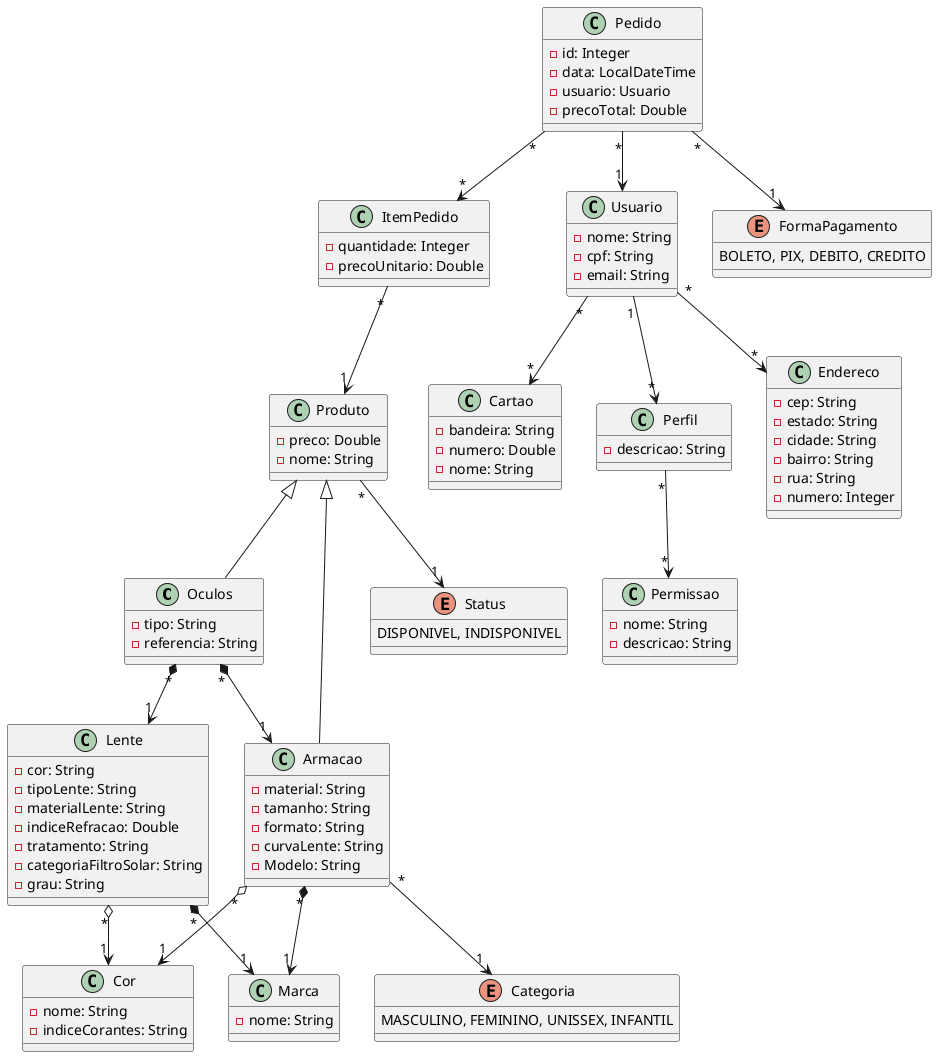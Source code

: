 @startuml
'https://plantuml.com/class-diagram

class Oculos extends Produto {
    - tipo: String
    - referencia: String
}

class Lente {
    - cor: String
    - tipoLente: String
    - materialLente: String
    - indiceRefracao: Double
    - tratamento: String
    - categoriaFiltroSolar: String
    - grau: String
}

class Armacao extends Produto{
    - material: String
    - tamanho: String
    - formato: String
    - curvaLente: String
    - Modelo: String
}
enum Status {
    DISPONIVEL, INDISPONIVEL
}

class Cor {
    - nome: String
    - indiceCorantes: String
}

enum Categoria {
    MASCULINO, FEMININO, UNISSEX, INFANTIL
}

class Usuario {
    - nome: String
    - cpf: String
    - email: String
}

class Cartao{
    - bandeira: String
    - numero: Double
    - nome: String
}

class Perfil {
    - descricao: String
}

class Permissao {
    - nome: String
    - descricao: String
}
class Produto {
    - preco: Double
    - nome: String
}

class Pedido {
    - id: Integer
    - data: LocalDateTime
    - usuario: Usuario
    - precoTotal: Double
}

enum FormaPagamento {
    BOLETO, PIX, DEBITO, CREDITO
}

class ItemPedido {
    - quantidade: Integer
    - precoUnitario: Double
}

class Marca {
    - nome: String
}

class Endereco {
    - cep: String
    - estado: String
    - cidade: String
    - bairro: String
    - rua: String
    - numero: Integer
}

Pedido     "*" --> "1" Usuario
Pedido     "*" --> "*" ItemPedido
Pedido     "*" --> "1" FormaPagamento
ItemPedido "*" --> "1" Produto
Produto    "*" --> "1" Status

Armacao    "*" --> "1" Categoria
Armacao    "*" *--> "1" Marca
Armacao    "*" o--> "1" Cor
Lente      "*" *--> "1" Marca
Lente      "*" o--> "1" Cor
Oculos     "*" *--> "1" Armacao
Oculos     "*" *--> "1" Lente

Perfil     "*" --> "*" Permissao
Usuario    "1" --> "*" Perfil
Usuario    "*" --> "*" Endereco
Usuario    "*" --> "*" Cartao

@enduml